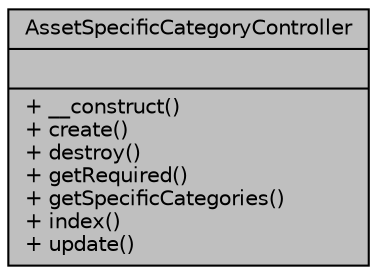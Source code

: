 digraph "AssetSpecificCategoryController"
{
 // LATEX_PDF_SIZE
  bgcolor="transparent";
  edge [fontname="Helvetica",fontsize="10",labelfontname="Helvetica",labelfontsize="10"];
  node [fontname="Helvetica",fontsize="10",shape=record];
  Node1 [label="{AssetSpecificCategoryController\n||+ __construct()\l+ create()\l+ destroy()\l+ getRequired()\l+ getSpecificCategories()\l+ index()\l+ update()\l}",height=0.2,width=0.4,color="black", fillcolor="grey75", style="filled", fontcolor="black",tooltip="Controlador de Categorias Especificas de Bienes."];
}
